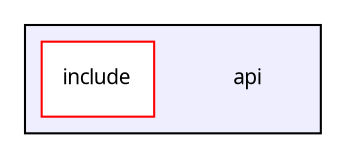 digraph "api" {
  compound=true
  node [ fontsize="10", fontname="FreeSans.ttf"];
  edge [ labelfontsize="10", labelfontname="FreeSans.ttf"];
  subgraph clusterdir_0188a3e6da905bc60aceb35bf790b8c9 {
    graph [ bgcolor="#eeeeff", pencolor="black", label="" URL="dir_0188a3e6da905bc60aceb35bf790b8c9.html"];
    dir_0188a3e6da905bc60aceb35bf790b8c9 [shape=plaintext label="api"];
    dir_cf4c4a12eb9d2821032e40f1ddeaaf89 [shape=box label="include" color="red" fillcolor="white" style="filled" URL="dir_cf4c4a12eb9d2821032e40f1ddeaaf89.html"];
  }
}
